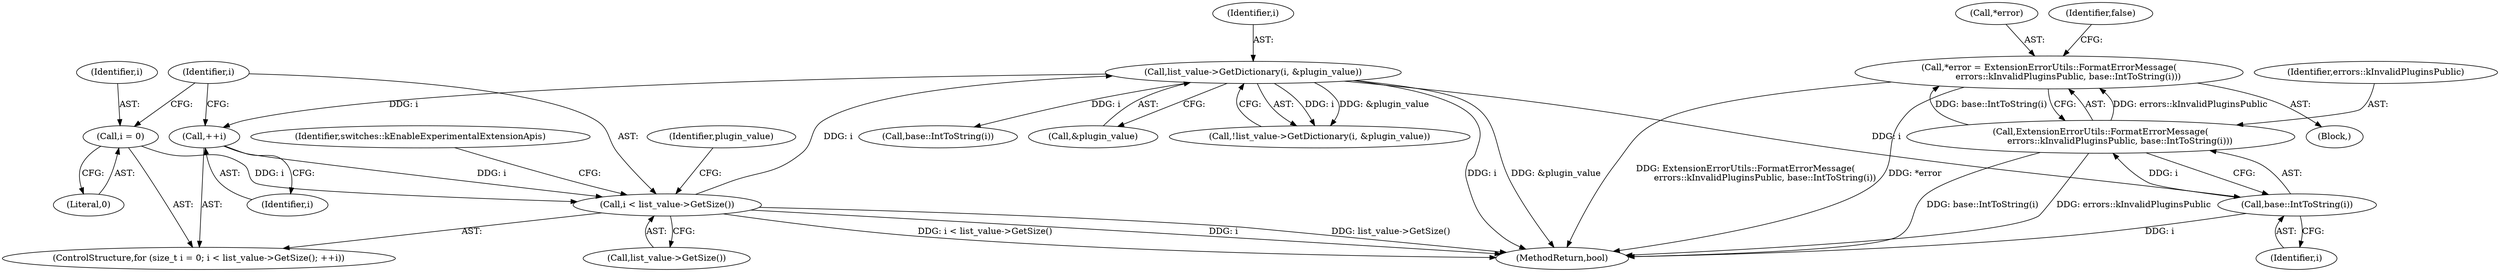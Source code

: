 digraph "0_Chrome_c63f2b7fe4fe2977f858a8e36d5f48db17eff2e7_30@pointer" {
"1000811" [label="(Call,*error = ExtensionErrorUtils::FormatErrorMessage(\n              errors::kInvalidPluginsPublic, base::IntToString(i)))"];
"1000814" [label="(Call,ExtensionErrorUtils::FormatErrorMessage(\n              errors::kInvalidPluginsPublic, base::IntToString(i)))"];
"1000816" [label="(Call,base::IntToString(i))"];
"1000773" [label="(Call,list_value->GetDictionary(i, &plugin_value))"];
"1000756" [label="(Call,i < list_value->GetSize())"];
"1000753" [label="(Call,i = 0)"];
"1000759" [label="(Call,++i)"];
"1000751" [label="(ControlStructure,for (size_t i = 0; i < list_value->GetSize(); ++i))"];
"1000753" [label="(Call,i = 0)"];
"1000796" [label="(Call,base::IntToString(i))"];
"1000757" [label="(Identifier,i)"];
"1000775" [label="(Call,&plugin_value)"];
"1000814" [label="(Call,ExtensionErrorUtils::FormatErrorMessage(\n              errors::kInvalidPluginsPublic, base::IntToString(i)))"];
"1000756" [label="(Call,i < list_value->GetSize())"];
"1000816" [label="(Call,base::IntToString(i))"];
"1000764" [label="(Identifier,plugin_value)"];
"1000810" [label="(Block,)"];
"1000836" [label="(Identifier,switches::kEnableExperimentalExtensionApis)"];
"1000759" [label="(Call,++i)"];
"1000774" [label="(Identifier,i)"];
"1000754" [label="(Identifier,i)"];
"1000760" [label="(Identifier,i)"];
"1000819" [label="(Identifier,false)"];
"1002360" [label="(MethodReturn,bool)"];
"1000812" [label="(Call,*error)"];
"1000815" [label="(Identifier,errors::kInvalidPluginsPublic)"];
"1000817" [label="(Identifier,i)"];
"1000772" [label="(Call,!list_value->GetDictionary(i, &plugin_value))"];
"1000811" [label="(Call,*error = ExtensionErrorUtils::FormatErrorMessage(\n              errors::kInvalidPluginsPublic, base::IntToString(i)))"];
"1000758" [label="(Call,list_value->GetSize())"];
"1000755" [label="(Literal,0)"];
"1000773" [label="(Call,list_value->GetDictionary(i, &plugin_value))"];
"1000811" -> "1000810"  [label="AST: "];
"1000811" -> "1000814"  [label="CFG: "];
"1000812" -> "1000811"  [label="AST: "];
"1000814" -> "1000811"  [label="AST: "];
"1000819" -> "1000811"  [label="CFG: "];
"1000811" -> "1002360"  [label="DDG: ExtensionErrorUtils::FormatErrorMessage(\n              errors::kInvalidPluginsPublic, base::IntToString(i))"];
"1000811" -> "1002360"  [label="DDG: *error"];
"1000814" -> "1000811"  [label="DDG: errors::kInvalidPluginsPublic"];
"1000814" -> "1000811"  [label="DDG: base::IntToString(i)"];
"1000814" -> "1000816"  [label="CFG: "];
"1000815" -> "1000814"  [label="AST: "];
"1000816" -> "1000814"  [label="AST: "];
"1000814" -> "1002360"  [label="DDG: base::IntToString(i)"];
"1000814" -> "1002360"  [label="DDG: errors::kInvalidPluginsPublic"];
"1000816" -> "1000814"  [label="DDG: i"];
"1000816" -> "1000817"  [label="CFG: "];
"1000817" -> "1000816"  [label="AST: "];
"1000816" -> "1002360"  [label="DDG: i"];
"1000773" -> "1000816"  [label="DDG: i"];
"1000773" -> "1000772"  [label="AST: "];
"1000773" -> "1000775"  [label="CFG: "];
"1000774" -> "1000773"  [label="AST: "];
"1000775" -> "1000773"  [label="AST: "];
"1000772" -> "1000773"  [label="CFG: "];
"1000773" -> "1002360"  [label="DDG: i"];
"1000773" -> "1002360"  [label="DDG: &plugin_value"];
"1000773" -> "1000759"  [label="DDG: i"];
"1000773" -> "1000772"  [label="DDG: i"];
"1000773" -> "1000772"  [label="DDG: &plugin_value"];
"1000756" -> "1000773"  [label="DDG: i"];
"1000773" -> "1000796"  [label="DDG: i"];
"1000756" -> "1000751"  [label="AST: "];
"1000756" -> "1000758"  [label="CFG: "];
"1000757" -> "1000756"  [label="AST: "];
"1000758" -> "1000756"  [label="AST: "];
"1000764" -> "1000756"  [label="CFG: "];
"1000836" -> "1000756"  [label="CFG: "];
"1000756" -> "1002360"  [label="DDG: i"];
"1000756" -> "1002360"  [label="DDG: list_value->GetSize()"];
"1000756" -> "1002360"  [label="DDG: i < list_value->GetSize()"];
"1000753" -> "1000756"  [label="DDG: i"];
"1000759" -> "1000756"  [label="DDG: i"];
"1000753" -> "1000751"  [label="AST: "];
"1000753" -> "1000755"  [label="CFG: "];
"1000754" -> "1000753"  [label="AST: "];
"1000755" -> "1000753"  [label="AST: "];
"1000757" -> "1000753"  [label="CFG: "];
"1000759" -> "1000751"  [label="AST: "];
"1000759" -> "1000760"  [label="CFG: "];
"1000760" -> "1000759"  [label="AST: "];
"1000757" -> "1000759"  [label="CFG: "];
}
